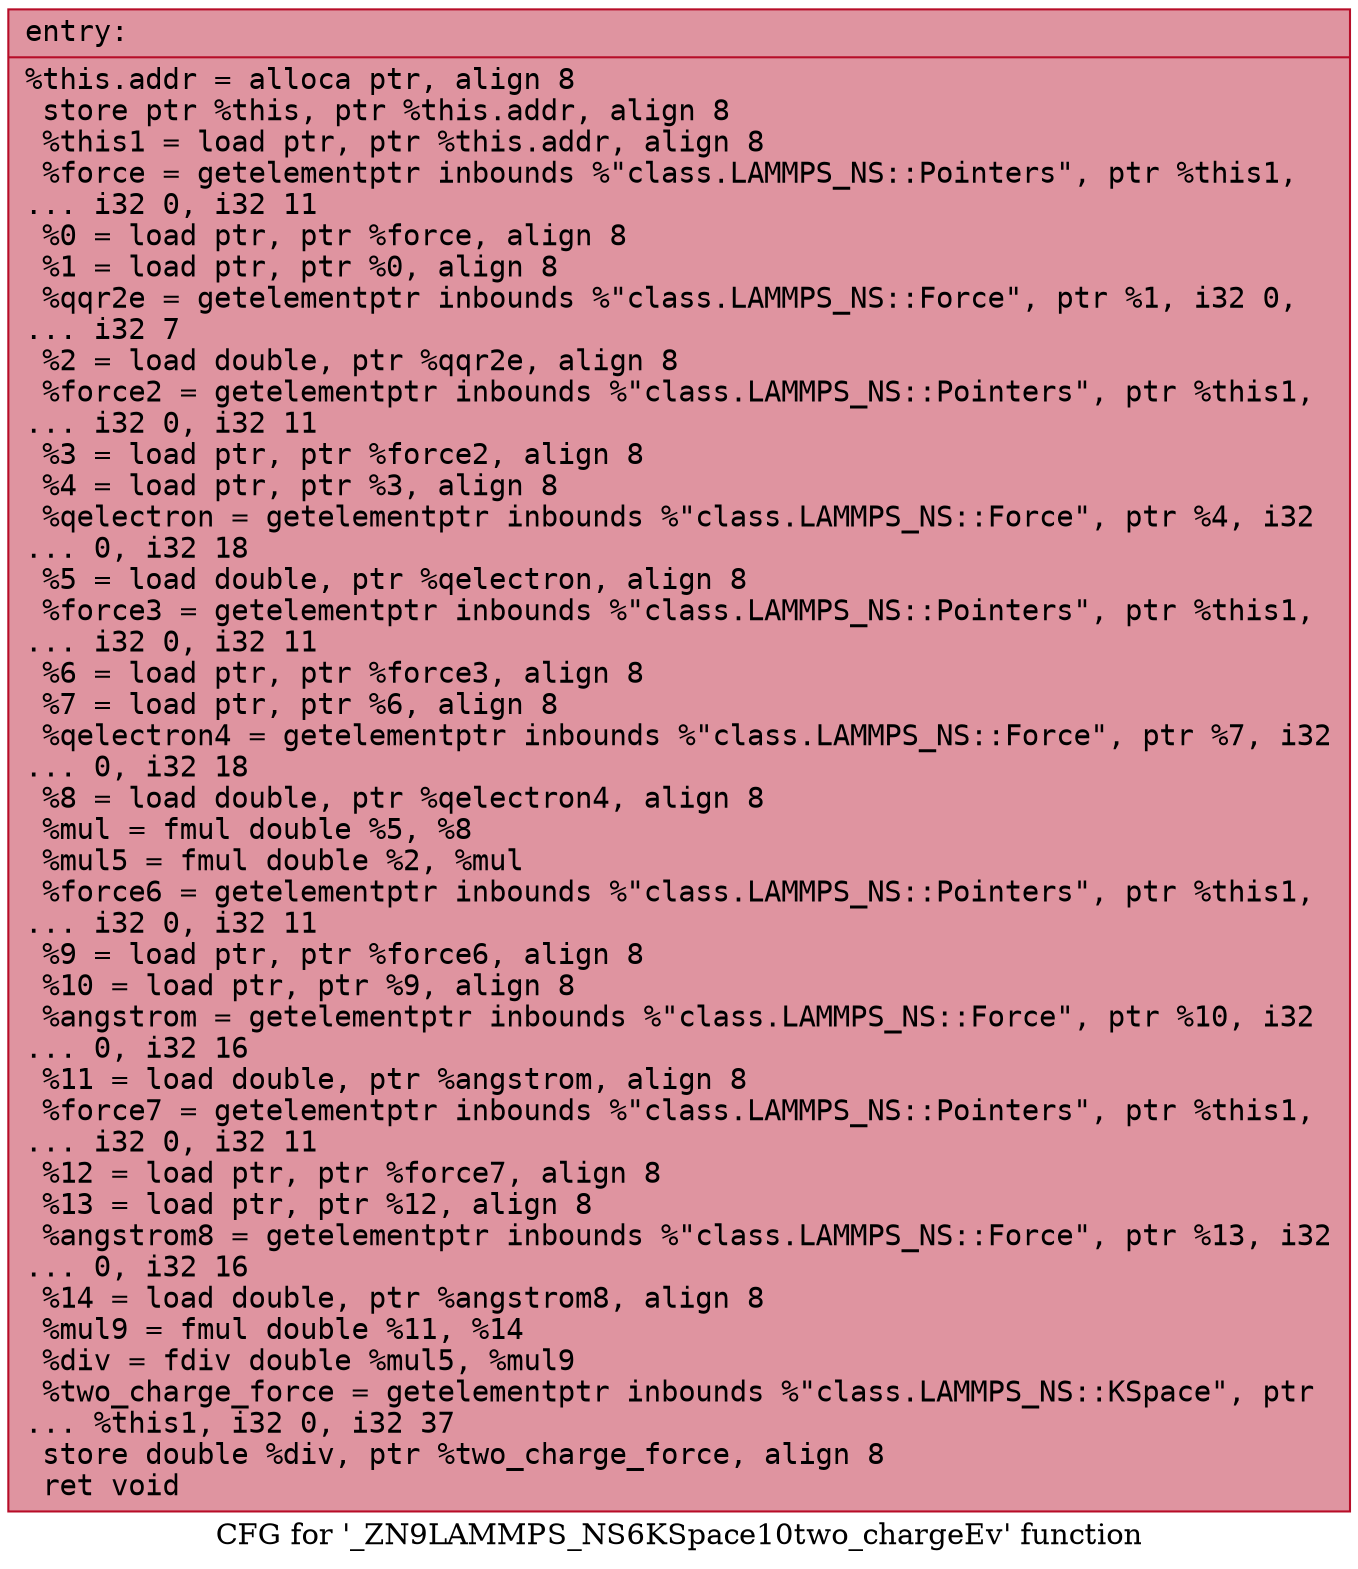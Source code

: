 digraph "CFG for '_ZN9LAMMPS_NS6KSpace10two_chargeEv' function" {
	label="CFG for '_ZN9LAMMPS_NS6KSpace10two_chargeEv' function";

	Node0x55c423d79c30 [shape=record,color="#b70d28ff", style=filled, fillcolor="#b70d2870" fontname="Courier",label="{entry:\l|  %this.addr = alloca ptr, align 8\l  store ptr %this, ptr %this.addr, align 8\l  %this1 = load ptr, ptr %this.addr, align 8\l  %force = getelementptr inbounds %\"class.LAMMPS_NS::Pointers\", ptr %this1,\l... i32 0, i32 11\l  %0 = load ptr, ptr %force, align 8\l  %1 = load ptr, ptr %0, align 8\l  %qqr2e = getelementptr inbounds %\"class.LAMMPS_NS::Force\", ptr %1, i32 0,\l... i32 7\l  %2 = load double, ptr %qqr2e, align 8\l  %force2 = getelementptr inbounds %\"class.LAMMPS_NS::Pointers\", ptr %this1,\l... i32 0, i32 11\l  %3 = load ptr, ptr %force2, align 8\l  %4 = load ptr, ptr %3, align 8\l  %qelectron = getelementptr inbounds %\"class.LAMMPS_NS::Force\", ptr %4, i32\l... 0, i32 18\l  %5 = load double, ptr %qelectron, align 8\l  %force3 = getelementptr inbounds %\"class.LAMMPS_NS::Pointers\", ptr %this1,\l... i32 0, i32 11\l  %6 = load ptr, ptr %force3, align 8\l  %7 = load ptr, ptr %6, align 8\l  %qelectron4 = getelementptr inbounds %\"class.LAMMPS_NS::Force\", ptr %7, i32\l... 0, i32 18\l  %8 = load double, ptr %qelectron4, align 8\l  %mul = fmul double %5, %8\l  %mul5 = fmul double %2, %mul\l  %force6 = getelementptr inbounds %\"class.LAMMPS_NS::Pointers\", ptr %this1,\l... i32 0, i32 11\l  %9 = load ptr, ptr %force6, align 8\l  %10 = load ptr, ptr %9, align 8\l  %angstrom = getelementptr inbounds %\"class.LAMMPS_NS::Force\", ptr %10, i32\l... 0, i32 16\l  %11 = load double, ptr %angstrom, align 8\l  %force7 = getelementptr inbounds %\"class.LAMMPS_NS::Pointers\", ptr %this1,\l... i32 0, i32 11\l  %12 = load ptr, ptr %force7, align 8\l  %13 = load ptr, ptr %12, align 8\l  %angstrom8 = getelementptr inbounds %\"class.LAMMPS_NS::Force\", ptr %13, i32\l... 0, i32 16\l  %14 = load double, ptr %angstrom8, align 8\l  %mul9 = fmul double %11, %14\l  %div = fdiv double %mul5, %mul9\l  %two_charge_force = getelementptr inbounds %\"class.LAMMPS_NS::KSpace\", ptr\l... %this1, i32 0, i32 37\l  store double %div, ptr %two_charge_force, align 8\l  ret void\l}"];
}
